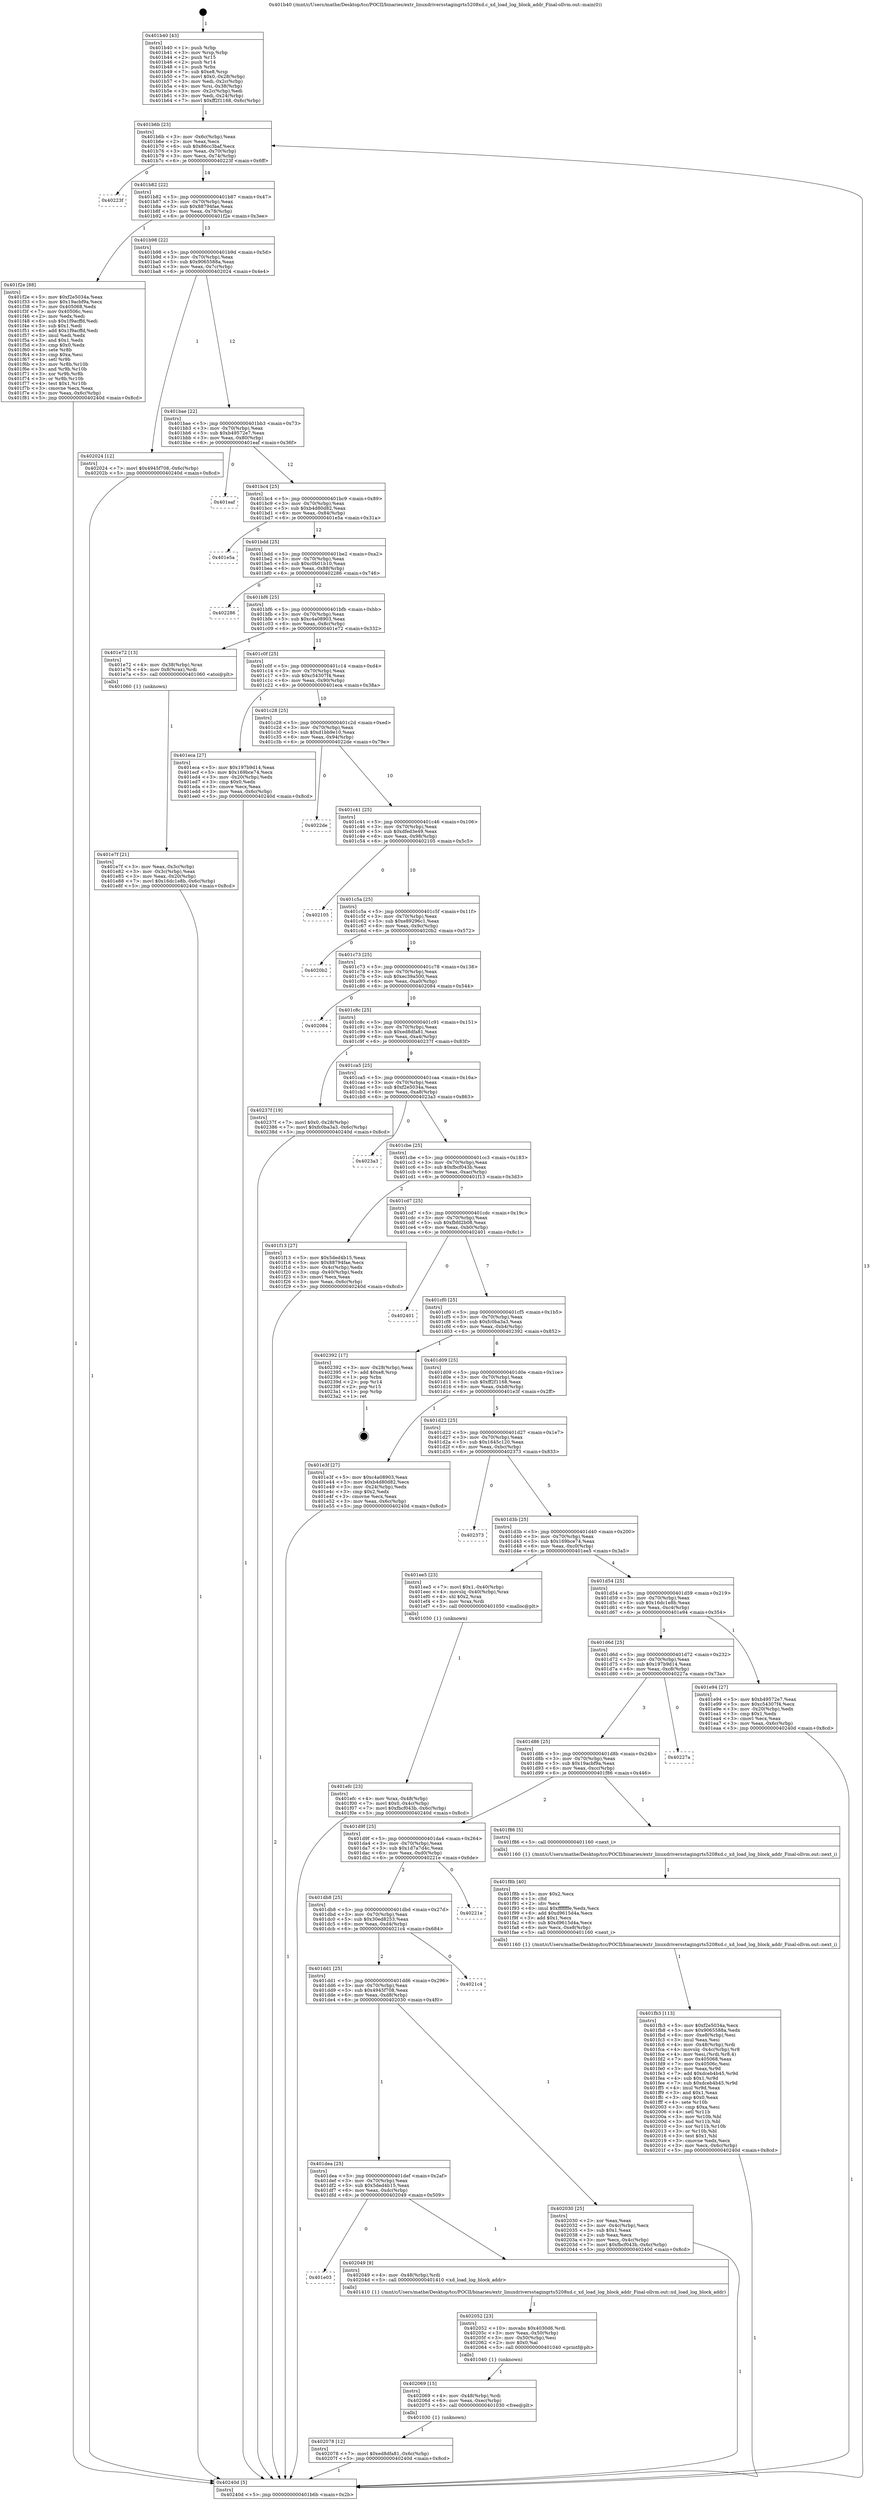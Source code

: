 digraph "0x401b40" {
  label = "0x401b40 (/mnt/c/Users/mathe/Desktop/tcc/POCII/binaries/extr_linuxdriversstagingrts5208xd.c_xd_load_log_block_addr_Final-ollvm.out::main(0))"
  labelloc = "t"
  node[shape=record]

  Entry [label="",width=0.3,height=0.3,shape=circle,fillcolor=black,style=filled]
  "0x401b6b" [label="{
     0x401b6b [23]\l
     | [instrs]\l
     &nbsp;&nbsp;0x401b6b \<+3\>: mov -0x6c(%rbp),%eax\l
     &nbsp;&nbsp;0x401b6e \<+2\>: mov %eax,%ecx\l
     &nbsp;&nbsp;0x401b70 \<+6\>: sub $0x86cc3baf,%ecx\l
     &nbsp;&nbsp;0x401b76 \<+3\>: mov %eax,-0x70(%rbp)\l
     &nbsp;&nbsp;0x401b79 \<+3\>: mov %ecx,-0x74(%rbp)\l
     &nbsp;&nbsp;0x401b7c \<+6\>: je 000000000040223f \<main+0x6ff\>\l
  }"]
  "0x40223f" [label="{
     0x40223f\l
  }", style=dashed]
  "0x401b82" [label="{
     0x401b82 [22]\l
     | [instrs]\l
     &nbsp;&nbsp;0x401b82 \<+5\>: jmp 0000000000401b87 \<main+0x47\>\l
     &nbsp;&nbsp;0x401b87 \<+3\>: mov -0x70(%rbp),%eax\l
     &nbsp;&nbsp;0x401b8a \<+5\>: sub $0x88794fae,%eax\l
     &nbsp;&nbsp;0x401b8f \<+3\>: mov %eax,-0x78(%rbp)\l
     &nbsp;&nbsp;0x401b92 \<+6\>: je 0000000000401f2e \<main+0x3ee\>\l
  }"]
  Exit [label="",width=0.3,height=0.3,shape=circle,fillcolor=black,style=filled,peripheries=2]
  "0x401f2e" [label="{
     0x401f2e [88]\l
     | [instrs]\l
     &nbsp;&nbsp;0x401f2e \<+5\>: mov $0xf2e5034a,%eax\l
     &nbsp;&nbsp;0x401f33 \<+5\>: mov $0x19acbf9a,%ecx\l
     &nbsp;&nbsp;0x401f38 \<+7\>: mov 0x405068,%edx\l
     &nbsp;&nbsp;0x401f3f \<+7\>: mov 0x40506c,%esi\l
     &nbsp;&nbsp;0x401f46 \<+2\>: mov %edx,%edi\l
     &nbsp;&nbsp;0x401f48 \<+6\>: sub $0x1f9acffd,%edi\l
     &nbsp;&nbsp;0x401f4e \<+3\>: sub $0x1,%edi\l
     &nbsp;&nbsp;0x401f51 \<+6\>: add $0x1f9acffd,%edi\l
     &nbsp;&nbsp;0x401f57 \<+3\>: imul %edi,%edx\l
     &nbsp;&nbsp;0x401f5a \<+3\>: and $0x1,%edx\l
     &nbsp;&nbsp;0x401f5d \<+3\>: cmp $0x0,%edx\l
     &nbsp;&nbsp;0x401f60 \<+4\>: sete %r8b\l
     &nbsp;&nbsp;0x401f64 \<+3\>: cmp $0xa,%esi\l
     &nbsp;&nbsp;0x401f67 \<+4\>: setl %r9b\l
     &nbsp;&nbsp;0x401f6b \<+3\>: mov %r8b,%r10b\l
     &nbsp;&nbsp;0x401f6e \<+3\>: and %r9b,%r10b\l
     &nbsp;&nbsp;0x401f71 \<+3\>: xor %r9b,%r8b\l
     &nbsp;&nbsp;0x401f74 \<+3\>: or %r8b,%r10b\l
     &nbsp;&nbsp;0x401f77 \<+4\>: test $0x1,%r10b\l
     &nbsp;&nbsp;0x401f7b \<+3\>: cmovne %ecx,%eax\l
     &nbsp;&nbsp;0x401f7e \<+3\>: mov %eax,-0x6c(%rbp)\l
     &nbsp;&nbsp;0x401f81 \<+5\>: jmp 000000000040240d \<main+0x8cd\>\l
  }"]
  "0x401b98" [label="{
     0x401b98 [22]\l
     | [instrs]\l
     &nbsp;&nbsp;0x401b98 \<+5\>: jmp 0000000000401b9d \<main+0x5d\>\l
     &nbsp;&nbsp;0x401b9d \<+3\>: mov -0x70(%rbp),%eax\l
     &nbsp;&nbsp;0x401ba0 \<+5\>: sub $0x9065588a,%eax\l
     &nbsp;&nbsp;0x401ba5 \<+3\>: mov %eax,-0x7c(%rbp)\l
     &nbsp;&nbsp;0x401ba8 \<+6\>: je 0000000000402024 \<main+0x4e4\>\l
  }"]
  "0x402078" [label="{
     0x402078 [12]\l
     | [instrs]\l
     &nbsp;&nbsp;0x402078 \<+7\>: movl $0xed8dfa81,-0x6c(%rbp)\l
     &nbsp;&nbsp;0x40207f \<+5\>: jmp 000000000040240d \<main+0x8cd\>\l
  }"]
  "0x402024" [label="{
     0x402024 [12]\l
     | [instrs]\l
     &nbsp;&nbsp;0x402024 \<+7\>: movl $0x4945f708,-0x6c(%rbp)\l
     &nbsp;&nbsp;0x40202b \<+5\>: jmp 000000000040240d \<main+0x8cd\>\l
  }"]
  "0x401bae" [label="{
     0x401bae [22]\l
     | [instrs]\l
     &nbsp;&nbsp;0x401bae \<+5\>: jmp 0000000000401bb3 \<main+0x73\>\l
     &nbsp;&nbsp;0x401bb3 \<+3\>: mov -0x70(%rbp),%eax\l
     &nbsp;&nbsp;0x401bb6 \<+5\>: sub $0xb49572e7,%eax\l
     &nbsp;&nbsp;0x401bbb \<+3\>: mov %eax,-0x80(%rbp)\l
     &nbsp;&nbsp;0x401bbe \<+6\>: je 0000000000401eaf \<main+0x36f\>\l
  }"]
  "0x402069" [label="{
     0x402069 [15]\l
     | [instrs]\l
     &nbsp;&nbsp;0x402069 \<+4\>: mov -0x48(%rbp),%rdi\l
     &nbsp;&nbsp;0x40206d \<+6\>: mov %eax,-0xec(%rbp)\l
     &nbsp;&nbsp;0x402073 \<+5\>: call 0000000000401030 \<free@plt\>\l
     | [calls]\l
     &nbsp;&nbsp;0x401030 \{1\} (unknown)\l
  }"]
  "0x401eaf" [label="{
     0x401eaf\l
  }", style=dashed]
  "0x401bc4" [label="{
     0x401bc4 [25]\l
     | [instrs]\l
     &nbsp;&nbsp;0x401bc4 \<+5\>: jmp 0000000000401bc9 \<main+0x89\>\l
     &nbsp;&nbsp;0x401bc9 \<+3\>: mov -0x70(%rbp),%eax\l
     &nbsp;&nbsp;0x401bcc \<+5\>: sub $0xb4d80d82,%eax\l
     &nbsp;&nbsp;0x401bd1 \<+6\>: mov %eax,-0x84(%rbp)\l
     &nbsp;&nbsp;0x401bd7 \<+6\>: je 0000000000401e5a \<main+0x31a\>\l
  }"]
  "0x402052" [label="{
     0x402052 [23]\l
     | [instrs]\l
     &nbsp;&nbsp;0x402052 \<+10\>: movabs $0x4030d6,%rdi\l
     &nbsp;&nbsp;0x40205c \<+3\>: mov %eax,-0x50(%rbp)\l
     &nbsp;&nbsp;0x40205f \<+3\>: mov -0x50(%rbp),%esi\l
     &nbsp;&nbsp;0x402062 \<+2\>: mov $0x0,%al\l
     &nbsp;&nbsp;0x402064 \<+5\>: call 0000000000401040 \<printf@plt\>\l
     | [calls]\l
     &nbsp;&nbsp;0x401040 \{1\} (unknown)\l
  }"]
  "0x401e5a" [label="{
     0x401e5a\l
  }", style=dashed]
  "0x401bdd" [label="{
     0x401bdd [25]\l
     | [instrs]\l
     &nbsp;&nbsp;0x401bdd \<+5\>: jmp 0000000000401be2 \<main+0xa2\>\l
     &nbsp;&nbsp;0x401be2 \<+3\>: mov -0x70(%rbp),%eax\l
     &nbsp;&nbsp;0x401be5 \<+5\>: sub $0xc0b01b10,%eax\l
     &nbsp;&nbsp;0x401bea \<+6\>: mov %eax,-0x88(%rbp)\l
     &nbsp;&nbsp;0x401bf0 \<+6\>: je 0000000000402286 \<main+0x746\>\l
  }"]
  "0x401e03" [label="{
     0x401e03\l
  }", style=dashed]
  "0x402286" [label="{
     0x402286\l
  }", style=dashed]
  "0x401bf6" [label="{
     0x401bf6 [25]\l
     | [instrs]\l
     &nbsp;&nbsp;0x401bf6 \<+5\>: jmp 0000000000401bfb \<main+0xbb\>\l
     &nbsp;&nbsp;0x401bfb \<+3\>: mov -0x70(%rbp),%eax\l
     &nbsp;&nbsp;0x401bfe \<+5\>: sub $0xc4a08903,%eax\l
     &nbsp;&nbsp;0x401c03 \<+6\>: mov %eax,-0x8c(%rbp)\l
     &nbsp;&nbsp;0x401c09 \<+6\>: je 0000000000401e72 \<main+0x332\>\l
  }"]
  "0x402049" [label="{
     0x402049 [9]\l
     | [instrs]\l
     &nbsp;&nbsp;0x402049 \<+4\>: mov -0x48(%rbp),%rdi\l
     &nbsp;&nbsp;0x40204d \<+5\>: call 0000000000401410 \<xd_load_log_block_addr\>\l
     | [calls]\l
     &nbsp;&nbsp;0x401410 \{1\} (/mnt/c/Users/mathe/Desktop/tcc/POCII/binaries/extr_linuxdriversstagingrts5208xd.c_xd_load_log_block_addr_Final-ollvm.out::xd_load_log_block_addr)\l
  }"]
  "0x401e72" [label="{
     0x401e72 [13]\l
     | [instrs]\l
     &nbsp;&nbsp;0x401e72 \<+4\>: mov -0x38(%rbp),%rax\l
     &nbsp;&nbsp;0x401e76 \<+4\>: mov 0x8(%rax),%rdi\l
     &nbsp;&nbsp;0x401e7a \<+5\>: call 0000000000401060 \<atoi@plt\>\l
     | [calls]\l
     &nbsp;&nbsp;0x401060 \{1\} (unknown)\l
  }"]
  "0x401c0f" [label="{
     0x401c0f [25]\l
     | [instrs]\l
     &nbsp;&nbsp;0x401c0f \<+5\>: jmp 0000000000401c14 \<main+0xd4\>\l
     &nbsp;&nbsp;0x401c14 \<+3\>: mov -0x70(%rbp),%eax\l
     &nbsp;&nbsp;0x401c17 \<+5\>: sub $0xc54307f4,%eax\l
     &nbsp;&nbsp;0x401c1c \<+6\>: mov %eax,-0x90(%rbp)\l
     &nbsp;&nbsp;0x401c22 \<+6\>: je 0000000000401eca \<main+0x38a\>\l
  }"]
  "0x401dea" [label="{
     0x401dea [25]\l
     | [instrs]\l
     &nbsp;&nbsp;0x401dea \<+5\>: jmp 0000000000401def \<main+0x2af\>\l
     &nbsp;&nbsp;0x401def \<+3\>: mov -0x70(%rbp),%eax\l
     &nbsp;&nbsp;0x401df2 \<+5\>: sub $0x5ded4b15,%eax\l
     &nbsp;&nbsp;0x401df7 \<+6\>: mov %eax,-0xdc(%rbp)\l
     &nbsp;&nbsp;0x401dfd \<+6\>: je 0000000000402049 \<main+0x509\>\l
  }"]
  "0x401eca" [label="{
     0x401eca [27]\l
     | [instrs]\l
     &nbsp;&nbsp;0x401eca \<+5\>: mov $0x197b9d14,%eax\l
     &nbsp;&nbsp;0x401ecf \<+5\>: mov $0x169bce74,%ecx\l
     &nbsp;&nbsp;0x401ed4 \<+3\>: mov -0x20(%rbp),%edx\l
     &nbsp;&nbsp;0x401ed7 \<+3\>: cmp $0x0,%edx\l
     &nbsp;&nbsp;0x401eda \<+3\>: cmove %ecx,%eax\l
     &nbsp;&nbsp;0x401edd \<+3\>: mov %eax,-0x6c(%rbp)\l
     &nbsp;&nbsp;0x401ee0 \<+5\>: jmp 000000000040240d \<main+0x8cd\>\l
  }"]
  "0x401c28" [label="{
     0x401c28 [25]\l
     | [instrs]\l
     &nbsp;&nbsp;0x401c28 \<+5\>: jmp 0000000000401c2d \<main+0xed\>\l
     &nbsp;&nbsp;0x401c2d \<+3\>: mov -0x70(%rbp),%eax\l
     &nbsp;&nbsp;0x401c30 \<+5\>: sub $0xd1bb9e10,%eax\l
     &nbsp;&nbsp;0x401c35 \<+6\>: mov %eax,-0x94(%rbp)\l
     &nbsp;&nbsp;0x401c3b \<+6\>: je 00000000004022de \<main+0x79e\>\l
  }"]
  "0x402030" [label="{
     0x402030 [25]\l
     | [instrs]\l
     &nbsp;&nbsp;0x402030 \<+2\>: xor %eax,%eax\l
     &nbsp;&nbsp;0x402032 \<+3\>: mov -0x4c(%rbp),%ecx\l
     &nbsp;&nbsp;0x402035 \<+3\>: sub $0x1,%eax\l
     &nbsp;&nbsp;0x402038 \<+2\>: sub %eax,%ecx\l
     &nbsp;&nbsp;0x40203a \<+3\>: mov %ecx,-0x4c(%rbp)\l
     &nbsp;&nbsp;0x40203d \<+7\>: movl $0xfbcf043b,-0x6c(%rbp)\l
     &nbsp;&nbsp;0x402044 \<+5\>: jmp 000000000040240d \<main+0x8cd\>\l
  }"]
  "0x4022de" [label="{
     0x4022de\l
  }", style=dashed]
  "0x401c41" [label="{
     0x401c41 [25]\l
     | [instrs]\l
     &nbsp;&nbsp;0x401c41 \<+5\>: jmp 0000000000401c46 \<main+0x106\>\l
     &nbsp;&nbsp;0x401c46 \<+3\>: mov -0x70(%rbp),%eax\l
     &nbsp;&nbsp;0x401c49 \<+5\>: sub $0xdfed3e49,%eax\l
     &nbsp;&nbsp;0x401c4e \<+6\>: mov %eax,-0x98(%rbp)\l
     &nbsp;&nbsp;0x401c54 \<+6\>: je 0000000000402105 \<main+0x5c5\>\l
  }"]
  "0x401dd1" [label="{
     0x401dd1 [25]\l
     | [instrs]\l
     &nbsp;&nbsp;0x401dd1 \<+5\>: jmp 0000000000401dd6 \<main+0x296\>\l
     &nbsp;&nbsp;0x401dd6 \<+3\>: mov -0x70(%rbp),%eax\l
     &nbsp;&nbsp;0x401dd9 \<+5\>: sub $0x4945f708,%eax\l
     &nbsp;&nbsp;0x401dde \<+6\>: mov %eax,-0xd8(%rbp)\l
     &nbsp;&nbsp;0x401de4 \<+6\>: je 0000000000402030 \<main+0x4f0\>\l
  }"]
  "0x402105" [label="{
     0x402105\l
  }", style=dashed]
  "0x401c5a" [label="{
     0x401c5a [25]\l
     | [instrs]\l
     &nbsp;&nbsp;0x401c5a \<+5\>: jmp 0000000000401c5f \<main+0x11f\>\l
     &nbsp;&nbsp;0x401c5f \<+3\>: mov -0x70(%rbp),%eax\l
     &nbsp;&nbsp;0x401c62 \<+5\>: sub $0xe89296c1,%eax\l
     &nbsp;&nbsp;0x401c67 \<+6\>: mov %eax,-0x9c(%rbp)\l
     &nbsp;&nbsp;0x401c6d \<+6\>: je 00000000004020b2 \<main+0x572\>\l
  }"]
  "0x4021c4" [label="{
     0x4021c4\l
  }", style=dashed]
  "0x4020b2" [label="{
     0x4020b2\l
  }", style=dashed]
  "0x401c73" [label="{
     0x401c73 [25]\l
     | [instrs]\l
     &nbsp;&nbsp;0x401c73 \<+5\>: jmp 0000000000401c78 \<main+0x138\>\l
     &nbsp;&nbsp;0x401c78 \<+3\>: mov -0x70(%rbp),%eax\l
     &nbsp;&nbsp;0x401c7b \<+5\>: sub $0xec39a500,%eax\l
     &nbsp;&nbsp;0x401c80 \<+6\>: mov %eax,-0xa0(%rbp)\l
     &nbsp;&nbsp;0x401c86 \<+6\>: je 0000000000402084 \<main+0x544\>\l
  }"]
  "0x401db8" [label="{
     0x401db8 [25]\l
     | [instrs]\l
     &nbsp;&nbsp;0x401db8 \<+5\>: jmp 0000000000401dbd \<main+0x27d\>\l
     &nbsp;&nbsp;0x401dbd \<+3\>: mov -0x70(%rbp),%eax\l
     &nbsp;&nbsp;0x401dc0 \<+5\>: sub $0x30ed8253,%eax\l
     &nbsp;&nbsp;0x401dc5 \<+6\>: mov %eax,-0xd4(%rbp)\l
     &nbsp;&nbsp;0x401dcb \<+6\>: je 00000000004021c4 \<main+0x684\>\l
  }"]
  "0x402084" [label="{
     0x402084\l
  }", style=dashed]
  "0x401c8c" [label="{
     0x401c8c [25]\l
     | [instrs]\l
     &nbsp;&nbsp;0x401c8c \<+5\>: jmp 0000000000401c91 \<main+0x151\>\l
     &nbsp;&nbsp;0x401c91 \<+3\>: mov -0x70(%rbp),%eax\l
     &nbsp;&nbsp;0x401c94 \<+5\>: sub $0xed8dfa81,%eax\l
     &nbsp;&nbsp;0x401c99 \<+6\>: mov %eax,-0xa4(%rbp)\l
     &nbsp;&nbsp;0x401c9f \<+6\>: je 000000000040237f \<main+0x83f\>\l
  }"]
  "0x40221e" [label="{
     0x40221e\l
  }", style=dashed]
  "0x40237f" [label="{
     0x40237f [19]\l
     | [instrs]\l
     &nbsp;&nbsp;0x40237f \<+7\>: movl $0x0,-0x28(%rbp)\l
     &nbsp;&nbsp;0x402386 \<+7\>: movl $0xfc0ba3a3,-0x6c(%rbp)\l
     &nbsp;&nbsp;0x40238d \<+5\>: jmp 000000000040240d \<main+0x8cd\>\l
  }"]
  "0x401ca5" [label="{
     0x401ca5 [25]\l
     | [instrs]\l
     &nbsp;&nbsp;0x401ca5 \<+5\>: jmp 0000000000401caa \<main+0x16a\>\l
     &nbsp;&nbsp;0x401caa \<+3\>: mov -0x70(%rbp),%eax\l
     &nbsp;&nbsp;0x401cad \<+5\>: sub $0xf2e5034a,%eax\l
     &nbsp;&nbsp;0x401cb2 \<+6\>: mov %eax,-0xa8(%rbp)\l
     &nbsp;&nbsp;0x401cb8 \<+6\>: je 00000000004023a3 \<main+0x863\>\l
  }"]
  "0x401fb3" [label="{
     0x401fb3 [113]\l
     | [instrs]\l
     &nbsp;&nbsp;0x401fb3 \<+5\>: mov $0xf2e5034a,%ecx\l
     &nbsp;&nbsp;0x401fb8 \<+5\>: mov $0x9065588a,%edx\l
     &nbsp;&nbsp;0x401fbd \<+6\>: mov -0xe8(%rbp),%esi\l
     &nbsp;&nbsp;0x401fc3 \<+3\>: imul %eax,%esi\l
     &nbsp;&nbsp;0x401fc6 \<+4\>: mov -0x48(%rbp),%rdi\l
     &nbsp;&nbsp;0x401fca \<+4\>: movslq -0x4c(%rbp),%r8\l
     &nbsp;&nbsp;0x401fce \<+4\>: mov %esi,(%rdi,%r8,4)\l
     &nbsp;&nbsp;0x401fd2 \<+7\>: mov 0x405068,%eax\l
     &nbsp;&nbsp;0x401fd9 \<+7\>: mov 0x40506c,%esi\l
     &nbsp;&nbsp;0x401fe0 \<+3\>: mov %eax,%r9d\l
     &nbsp;&nbsp;0x401fe3 \<+7\>: add $0xdceb4b45,%r9d\l
     &nbsp;&nbsp;0x401fea \<+4\>: sub $0x1,%r9d\l
     &nbsp;&nbsp;0x401fee \<+7\>: sub $0xdceb4b45,%r9d\l
     &nbsp;&nbsp;0x401ff5 \<+4\>: imul %r9d,%eax\l
     &nbsp;&nbsp;0x401ff9 \<+3\>: and $0x1,%eax\l
     &nbsp;&nbsp;0x401ffc \<+3\>: cmp $0x0,%eax\l
     &nbsp;&nbsp;0x401fff \<+4\>: sete %r10b\l
     &nbsp;&nbsp;0x402003 \<+3\>: cmp $0xa,%esi\l
     &nbsp;&nbsp;0x402006 \<+4\>: setl %r11b\l
     &nbsp;&nbsp;0x40200a \<+3\>: mov %r10b,%bl\l
     &nbsp;&nbsp;0x40200d \<+3\>: and %r11b,%bl\l
     &nbsp;&nbsp;0x402010 \<+3\>: xor %r11b,%r10b\l
     &nbsp;&nbsp;0x402013 \<+3\>: or %r10b,%bl\l
     &nbsp;&nbsp;0x402016 \<+3\>: test $0x1,%bl\l
     &nbsp;&nbsp;0x402019 \<+3\>: cmovne %edx,%ecx\l
     &nbsp;&nbsp;0x40201c \<+3\>: mov %ecx,-0x6c(%rbp)\l
     &nbsp;&nbsp;0x40201f \<+5\>: jmp 000000000040240d \<main+0x8cd\>\l
  }"]
  "0x4023a3" [label="{
     0x4023a3\l
  }", style=dashed]
  "0x401cbe" [label="{
     0x401cbe [25]\l
     | [instrs]\l
     &nbsp;&nbsp;0x401cbe \<+5\>: jmp 0000000000401cc3 \<main+0x183\>\l
     &nbsp;&nbsp;0x401cc3 \<+3\>: mov -0x70(%rbp),%eax\l
     &nbsp;&nbsp;0x401cc6 \<+5\>: sub $0xfbcf043b,%eax\l
     &nbsp;&nbsp;0x401ccb \<+6\>: mov %eax,-0xac(%rbp)\l
     &nbsp;&nbsp;0x401cd1 \<+6\>: je 0000000000401f13 \<main+0x3d3\>\l
  }"]
  "0x401f8b" [label="{
     0x401f8b [40]\l
     | [instrs]\l
     &nbsp;&nbsp;0x401f8b \<+5\>: mov $0x2,%ecx\l
     &nbsp;&nbsp;0x401f90 \<+1\>: cltd\l
     &nbsp;&nbsp;0x401f91 \<+2\>: idiv %ecx\l
     &nbsp;&nbsp;0x401f93 \<+6\>: imul $0xfffffffe,%edx,%ecx\l
     &nbsp;&nbsp;0x401f99 \<+6\>: add $0xd9615d4a,%ecx\l
     &nbsp;&nbsp;0x401f9f \<+3\>: add $0x1,%ecx\l
     &nbsp;&nbsp;0x401fa2 \<+6\>: sub $0xd9615d4a,%ecx\l
     &nbsp;&nbsp;0x401fa8 \<+6\>: mov %ecx,-0xe8(%rbp)\l
     &nbsp;&nbsp;0x401fae \<+5\>: call 0000000000401160 \<next_i\>\l
     | [calls]\l
     &nbsp;&nbsp;0x401160 \{1\} (/mnt/c/Users/mathe/Desktop/tcc/POCII/binaries/extr_linuxdriversstagingrts5208xd.c_xd_load_log_block_addr_Final-ollvm.out::next_i)\l
  }"]
  "0x401f13" [label="{
     0x401f13 [27]\l
     | [instrs]\l
     &nbsp;&nbsp;0x401f13 \<+5\>: mov $0x5ded4b15,%eax\l
     &nbsp;&nbsp;0x401f18 \<+5\>: mov $0x88794fae,%ecx\l
     &nbsp;&nbsp;0x401f1d \<+3\>: mov -0x4c(%rbp),%edx\l
     &nbsp;&nbsp;0x401f20 \<+3\>: cmp -0x40(%rbp),%edx\l
     &nbsp;&nbsp;0x401f23 \<+3\>: cmovl %ecx,%eax\l
     &nbsp;&nbsp;0x401f26 \<+3\>: mov %eax,-0x6c(%rbp)\l
     &nbsp;&nbsp;0x401f29 \<+5\>: jmp 000000000040240d \<main+0x8cd\>\l
  }"]
  "0x401cd7" [label="{
     0x401cd7 [25]\l
     | [instrs]\l
     &nbsp;&nbsp;0x401cd7 \<+5\>: jmp 0000000000401cdc \<main+0x19c\>\l
     &nbsp;&nbsp;0x401cdc \<+3\>: mov -0x70(%rbp),%eax\l
     &nbsp;&nbsp;0x401cdf \<+5\>: sub $0xfbfd2b08,%eax\l
     &nbsp;&nbsp;0x401ce4 \<+6\>: mov %eax,-0xb0(%rbp)\l
     &nbsp;&nbsp;0x401cea \<+6\>: je 0000000000402401 \<main+0x8c1\>\l
  }"]
  "0x401d9f" [label="{
     0x401d9f [25]\l
     | [instrs]\l
     &nbsp;&nbsp;0x401d9f \<+5\>: jmp 0000000000401da4 \<main+0x264\>\l
     &nbsp;&nbsp;0x401da4 \<+3\>: mov -0x70(%rbp),%eax\l
     &nbsp;&nbsp;0x401da7 \<+5\>: sub $0x1d7a7d4c,%eax\l
     &nbsp;&nbsp;0x401dac \<+6\>: mov %eax,-0xd0(%rbp)\l
     &nbsp;&nbsp;0x401db2 \<+6\>: je 000000000040221e \<main+0x6de\>\l
  }"]
  "0x402401" [label="{
     0x402401\l
  }", style=dashed]
  "0x401cf0" [label="{
     0x401cf0 [25]\l
     | [instrs]\l
     &nbsp;&nbsp;0x401cf0 \<+5\>: jmp 0000000000401cf5 \<main+0x1b5\>\l
     &nbsp;&nbsp;0x401cf5 \<+3\>: mov -0x70(%rbp),%eax\l
     &nbsp;&nbsp;0x401cf8 \<+5\>: sub $0xfc0ba3a3,%eax\l
     &nbsp;&nbsp;0x401cfd \<+6\>: mov %eax,-0xb4(%rbp)\l
     &nbsp;&nbsp;0x401d03 \<+6\>: je 0000000000402392 \<main+0x852\>\l
  }"]
  "0x401f86" [label="{
     0x401f86 [5]\l
     | [instrs]\l
     &nbsp;&nbsp;0x401f86 \<+5\>: call 0000000000401160 \<next_i\>\l
     | [calls]\l
     &nbsp;&nbsp;0x401160 \{1\} (/mnt/c/Users/mathe/Desktop/tcc/POCII/binaries/extr_linuxdriversstagingrts5208xd.c_xd_load_log_block_addr_Final-ollvm.out::next_i)\l
  }"]
  "0x402392" [label="{
     0x402392 [17]\l
     | [instrs]\l
     &nbsp;&nbsp;0x402392 \<+3\>: mov -0x28(%rbp),%eax\l
     &nbsp;&nbsp;0x402395 \<+7\>: add $0xe8,%rsp\l
     &nbsp;&nbsp;0x40239c \<+1\>: pop %rbx\l
     &nbsp;&nbsp;0x40239d \<+2\>: pop %r14\l
     &nbsp;&nbsp;0x40239f \<+2\>: pop %r15\l
     &nbsp;&nbsp;0x4023a1 \<+1\>: pop %rbp\l
     &nbsp;&nbsp;0x4023a2 \<+1\>: ret\l
  }"]
  "0x401d09" [label="{
     0x401d09 [25]\l
     | [instrs]\l
     &nbsp;&nbsp;0x401d09 \<+5\>: jmp 0000000000401d0e \<main+0x1ce\>\l
     &nbsp;&nbsp;0x401d0e \<+3\>: mov -0x70(%rbp),%eax\l
     &nbsp;&nbsp;0x401d11 \<+5\>: sub $0xff2f1168,%eax\l
     &nbsp;&nbsp;0x401d16 \<+6\>: mov %eax,-0xb8(%rbp)\l
     &nbsp;&nbsp;0x401d1c \<+6\>: je 0000000000401e3f \<main+0x2ff\>\l
  }"]
  "0x401d86" [label="{
     0x401d86 [25]\l
     | [instrs]\l
     &nbsp;&nbsp;0x401d86 \<+5\>: jmp 0000000000401d8b \<main+0x24b\>\l
     &nbsp;&nbsp;0x401d8b \<+3\>: mov -0x70(%rbp),%eax\l
     &nbsp;&nbsp;0x401d8e \<+5\>: sub $0x19acbf9a,%eax\l
     &nbsp;&nbsp;0x401d93 \<+6\>: mov %eax,-0xcc(%rbp)\l
     &nbsp;&nbsp;0x401d99 \<+6\>: je 0000000000401f86 \<main+0x446\>\l
  }"]
  "0x401e3f" [label="{
     0x401e3f [27]\l
     | [instrs]\l
     &nbsp;&nbsp;0x401e3f \<+5\>: mov $0xc4a08903,%eax\l
     &nbsp;&nbsp;0x401e44 \<+5\>: mov $0xb4d80d82,%ecx\l
     &nbsp;&nbsp;0x401e49 \<+3\>: mov -0x24(%rbp),%edx\l
     &nbsp;&nbsp;0x401e4c \<+3\>: cmp $0x2,%edx\l
     &nbsp;&nbsp;0x401e4f \<+3\>: cmovne %ecx,%eax\l
     &nbsp;&nbsp;0x401e52 \<+3\>: mov %eax,-0x6c(%rbp)\l
     &nbsp;&nbsp;0x401e55 \<+5\>: jmp 000000000040240d \<main+0x8cd\>\l
  }"]
  "0x401d22" [label="{
     0x401d22 [25]\l
     | [instrs]\l
     &nbsp;&nbsp;0x401d22 \<+5\>: jmp 0000000000401d27 \<main+0x1e7\>\l
     &nbsp;&nbsp;0x401d27 \<+3\>: mov -0x70(%rbp),%eax\l
     &nbsp;&nbsp;0x401d2a \<+5\>: sub $0x1645c120,%eax\l
     &nbsp;&nbsp;0x401d2f \<+6\>: mov %eax,-0xbc(%rbp)\l
     &nbsp;&nbsp;0x401d35 \<+6\>: je 0000000000402373 \<main+0x833\>\l
  }"]
  "0x40240d" [label="{
     0x40240d [5]\l
     | [instrs]\l
     &nbsp;&nbsp;0x40240d \<+5\>: jmp 0000000000401b6b \<main+0x2b\>\l
  }"]
  "0x401b40" [label="{
     0x401b40 [43]\l
     | [instrs]\l
     &nbsp;&nbsp;0x401b40 \<+1\>: push %rbp\l
     &nbsp;&nbsp;0x401b41 \<+3\>: mov %rsp,%rbp\l
     &nbsp;&nbsp;0x401b44 \<+2\>: push %r15\l
     &nbsp;&nbsp;0x401b46 \<+2\>: push %r14\l
     &nbsp;&nbsp;0x401b48 \<+1\>: push %rbx\l
     &nbsp;&nbsp;0x401b49 \<+7\>: sub $0xe8,%rsp\l
     &nbsp;&nbsp;0x401b50 \<+7\>: movl $0x0,-0x28(%rbp)\l
     &nbsp;&nbsp;0x401b57 \<+3\>: mov %edi,-0x2c(%rbp)\l
     &nbsp;&nbsp;0x401b5a \<+4\>: mov %rsi,-0x38(%rbp)\l
     &nbsp;&nbsp;0x401b5e \<+3\>: mov -0x2c(%rbp),%edi\l
     &nbsp;&nbsp;0x401b61 \<+3\>: mov %edi,-0x24(%rbp)\l
     &nbsp;&nbsp;0x401b64 \<+7\>: movl $0xff2f1168,-0x6c(%rbp)\l
  }"]
  "0x401e7f" [label="{
     0x401e7f [21]\l
     | [instrs]\l
     &nbsp;&nbsp;0x401e7f \<+3\>: mov %eax,-0x3c(%rbp)\l
     &nbsp;&nbsp;0x401e82 \<+3\>: mov -0x3c(%rbp),%eax\l
     &nbsp;&nbsp;0x401e85 \<+3\>: mov %eax,-0x20(%rbp)\l
     &nbsp;&nbsp;0x401e88 \<+7\>: movl $0x16dc1e8b,-0x6c(%rbp)\l
     &nbsp;&nbsp;0x401e8f \<+5\>: jmp 000000000040240d \<main+0x8cd\>\l
  }"]
  "0x40227a" [label="{
     0x40227a\l
  }", style=dashed]
  "0x402373" [label="{
     0x402373\l
  }", style=dashed]
  "0x401d3b" [label="{
     0x401d3b [25]\l
     | [instrs]\l
     &nbsp;&nbsp;0x401d3b \<+5\>: jmp 0000000000401d40 \<main+0x200\>\l
     &nbsp;&nbsp;0x401d40 \<+3\>: mov -0x70(%rbp),%eax\l
     &nbsp;&nbsp;0x401d43 \<+5\>: sub $0x169bce74,%eax\l
     &nbsp;&nbsp;0x401d48 \<+6\>: mov %eax,-0xc0(%rbp)\l
     &nbsp;&nbsp;0x401d4e \<+6\>: je 0000000000401ee5 \<main+0x3a5\>\l
  }"]
  "0x401efc" [label="{
     0x401efc [23]\l
     | [instrs]\l
     &nbsp;&nbsp;0x401efc \<+4\>: mov %rax,-0x48(%rbp)\l
     &nbsp;&nbsp;0x401f00 \<+7\>: movl $0x0,-0x4c(%rbp)\l
     &nbsp;&nbsp;0x401f07 \<+7\>: movl $0xfbcf043b,-0x6c(%rbp)\l
     &nbsp;&nbsp;0x401f0e \<+5\>: jmp 000000000040240d \<main+0x8cd\>\l
  }"]
  "0x401ee5" [label="{
     0x401ee5 [23]\l
     | [instrs]\l
     &nbsp;&nbsp;0x401ee5 \<+7\>: movl $0x1,-0x40(%rbp)\l
     &nbsp;&nbsp;0x401eec \<+4\>: movslq -0x40(%rbp),%rax\l
     &nbsp;&nbsp;0x401ef0 \<+4\>: shl $0x2,%rax\l
     &nbsp;&nbsp;0x401ef4 \<+3\>: mov %rax,%rdi\l
     &nbsp;&nbsp;0x401ef7 \<+5\>: call 0000000000401050 \<malloc@plt\>\l
     | [calls]\l
     &nbsp;&nbsp;0x401050 \{1\} (unknown)\l
  }"]
  "0x401d54" [label="{
     0x401d54 [25]\l
     | [instrs]\l
     &nbsp;&nbsp;0x401d54 \<+5\>: jmp 0000000000401d59 \<main+0x219\>\l
     &nbsp;&nbsp;0x401d59 \<+3\>: mov -0x70(%rbp),%eax\l
     &nbsp;&nbsp;0x401d5c \<+5\>: sub $0x16dc1e8b,%eax\l
     &nbsp;&nbsp;0x401d61 \<+6\>: mov %eax,-0xc4(%rbp)\l
     &nbsp;&nbsp;0x401d67 \<+6\>: je 0000000000401e94 \<main+0x354\>\l
  }"]
  "0x401d6d" [label="{
     0x401d6d [25]\l
     | [instrs]\l
     &nbsp;&nbsp;0x401d6d \<+5\>: jmp 0000000000401d72 \<main+0x232\>\l
     &nbsp;&nbsp;0x401d72 \<+3\>: mov -0x70(%rbp),%eax\l
     &nbsp;&nbsp;0x401d75 \<+5\>: sub $0x197b9d14,%eax\l
     &nbsp;&nbsp;0x401d7a \<+6\>: mov %eax,-0xc8(%rbp)\l
     &nbsp;&nbsp;0x401d80 \<+6\>: je 000000000040227a \<main+0x73a\>\l
  }"]
  "0x401e94" [label="{
     0x401e94 [27]\l
     | [instrs]\l
     &nbsp;&nbsp;0x401e94 \<+5\>: mov $0xb49572e7,%eax\l
     &nbsp;&nbsp;0x401e99 \<+5\>: mov $0xc54307f4,%ecx\l
     &nbsp;&nbsp;0x401e9e \<+3\>: mov -0x20(%rbp),%edx\l
     &nbsp;&nbsp;0x401ea1 \<+3\>: cmp $0x1,%edx\l
     &nbsp;&nbsp;0x401ea4 \<+3\>: cmovl %ecx,%eax\l
     &nbsp;&nbsp;0x401ea7 \<+3\>: mov %eax,-0x6c(%rbp)\l
     &nbsp;&nbsp;0x401eaa \<+5\>: jmp 000000000040240d \<main+0x8cd\>\l
  }"]
  Entry -> "0x401b40" [label=" 1"]
  "0x401b6b" -> "0x40223f" [label=" 0"]
  "0x401b6b" -> "0x401b82" [label=" 14"]
  "0x402392" -> Exit [label=" 1"]
  "0x401b82" -> "0x401f2e" [label=" 1"]
  "0x401b82" -> "0x401b98" [label=" 13"]
  "0x40237f" -> "0x40240d" [label=" 1"]
  "0x401b98" -> "0x402024" [label=" 1"]
  "0x401b98" -> "0x401bae" [label=" 12"]
  "0x402078" -> "0x40240d" [label=" 1"]
  "0x401bae" -> "0x401eaf" [label=" 0"]
  "0x401bae" -> "0x401bc4" [label=" 12"]
  "0x402069" -> "0x402078" [label=" 1"]
  "0x401bc4" -> "0x401e5a" [label=" 0"]
  "0x401bc4" -> "0x401bdd" [label=" 12"]
  "0x402052" -> "0x402069" [label=" 1"]
  "0x401bdd" -> "0x402286" [label=" 0"]
  "0x401bdd" -> "0x401bf6" [label=" 12"]
  "0x402049" -> "0x402052" [label=" 1"]
  "0x401bf6" -> "0x401e72" [label=" 1"]
  "0x401bf6" -> "0x401c0f" [label=" 11"]
  "0x401dea" -> "0x401e03" [label=" 0"]
  "0x401c0f" -> "0x401eca" [label=" 1"]
  "0x401c0f" -> "0x401c28" [label=" 10"]
  "0x401dea" -> "0x402049" [label=" 1"]
  "0x401c28" -> "0x4022de" [label=" 0"]
  "0x401c28" -> "0x401c41" [label=" 10"]
  "0x402030" -> "0x40240d" [label=" 1"]
  "0x401c41" -> "0x402105" [label=" 0"]
  "0x401c41" -> "0x401c5a" [label=" 10"]
  "0x401dd1" -> "0x402030" [label=" 1"]
  "0x401c5a" -> "0x4020b2" [label=" 0"]
  "0x401c5a" -> "0x401c73" [label=" 10"]
  "0x401dd1" -> "0x401dea" [label=" 1"]
  "0x401c73" -> "0x402084" [label=" 0"]
  "0x401c73" -> "0x401c8c" [label=" 10"]
  "0x401db8" -> "0x4021c4" [label=" 0"]
  "0x401c8c" -> "0x40237f" [label=" 1"]
  "0x401c8c" -> "0x401ca5" [label=" 9"]
  "0x401db8" -> "0x401dd1" [label=" 2"]
  "0x401ca5" -> "0x4023a3" [label=" 0"]
  "0x401ca5" -> "0x401cbe" [label=" 9"]
  "0x401d9f" -> "0x40221e" [label=" 0"]
  "0x401cbe" -> "0x401f13" [label=" 2"]
  "0x401cbe" -> "0x401cd7" [label=" 7"]
  "0x401d9f" -> "0x401db8" [label=" 2"]
  "0x401cd7" -> "0x402401" [label=" 0"]
  "0x401cd7" -> "0x401cf0" [label=" 7"]
  "0x402024" -> "0x40240d" [label=" 1"]
  "0x401cf0" -> "0x402392" [label=" 1"]
  "0x401cf0" -> "0x401d09" [label=" 6"]
  "0x401fb3" -> "0x40240d" [label=" 1"]
  "0x401d09" -> "0x401e3f" [label=" 1"]
  "0x401d09" -> "0x401d22" [label=" 5"]
  "0x401e3f" -> "0x40240d" [label=" 1"]
  "0x401b40" -> "0x401b6b" [label=" 1"]
  "0x40240d" -> "0x401b6b" [label=" 13"]
  "0x401e72" -> "0x401e7f" [label=" 1"]
  "0x401e7f" -> "0x40240d" [label=" 1"]
  "0x401f86" -> "0x401f8b" [label=" 1"]
  "0x401d22" -> "0x402373" [label=" 0"]
  "0x401d22" -> "0x401d3b" [label=" 5"]
  "0x401d86" -> "0x401d9f" [label=" 2"]
  "0x401d3b" -> "0x401ee5" [label=" 1"]
  "0x401d3b" -> "0x401d54" [label=" 4"]
  "0x401f8b" -> "0x401fb3" [label=" 1"]
  "0x401d54" -> "0x401e94" [label=" 1"]
  "0x401d54" -> "0x401d6d" [label=" 3"]
  "0x401e94" -> "0x40240d" [label=" 1"]
  "0x401eca" -> "0x40240d" [label=" 1"]
  "0x401ee5" -> "0x401efc" [label=" 1"]
  "0x401efc" -> "0x40240d" [label=" 1"]
  "0x401f13" -> "0x40240d" [label=" 2"]
  "0x401f2e" -> "0x40240d" [label=" 1"]
  "0x401d86" -> "0x401f86" [label=" 1"]
  "0x401d6d" -> "0x40227a" [label=" 0"]
  "0x401d6d" -> "0x401d86" [label=" 3"]
}
